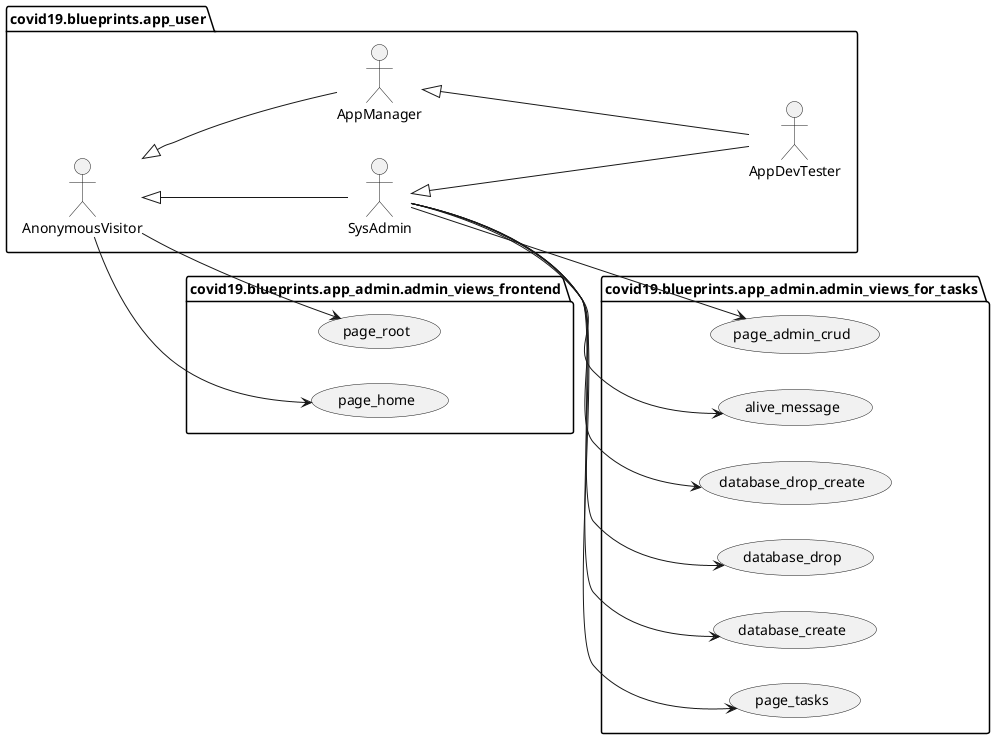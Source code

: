 @startuml
package covid19.blueprints.app_user {
	actor AnonymousVisitor as vu
	actor AppManager as au
	actor SysAdmin as su
	actor AppDevTester as du
}
package covid19.blueprints.app_user {
	vu <|-- au
	vu <|-- su
	su <|-- du
	au <|-- du
}
left to right direction
package covid19.blueprints.app_admin.admin_views_frontend {
	usecase page_root as UC1
	usecase page_home as UC2
}
vu --> UC1
vu --> UC2
package covid19.blueprints.app_admin.admin_views_for_tasks {
	usecase page_admin_crud as UC3
	usecase alive_message as UC200
    usecase database_drop_create as UC201
    usecase database_drop as UC202
    usecase database_create as UC203
	usecase page_tasks as UC220
}
su --> UC3
su --> UC200
su --> UC201
su --> UC202
su --> UC203
su --> UC220
@enduml